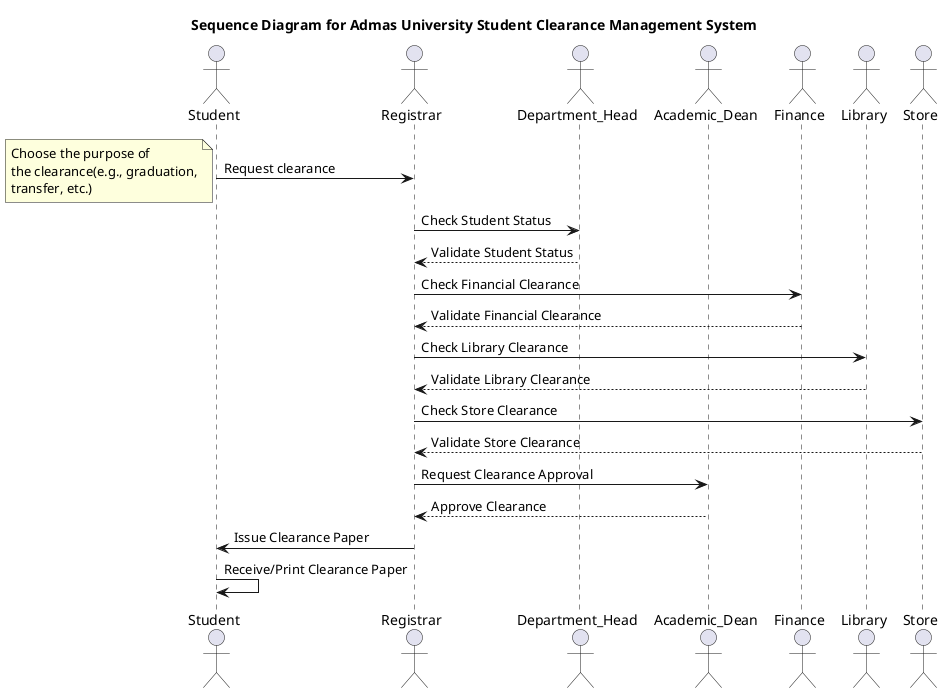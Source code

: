 @startuml seq_diagram

/'Title of the diagram'/
title Sequence Diagram for Admas University Student Clearance Management System

/'Participants Of the System'/
actor Student as Student
actor Registrar as Registrar
actor Department_Head as Department_Head
actor Academic_Dean as Academic_Dean
actor Finance as Finance
actor Library as Library
actor Store as Store

/'Sequence of events'/
Student -> Registrar: Request clearance
note left
Choose the purpose of 
the clearance(e.g., graduation,
transfer, etc.)
end note
Registrar -> Department_Head: Check Student Status
Department_Head --> Registrar: Validate Student Status 
Registrar -> Finance: Check Financial Clearance
Finance --> Registrar: Validate Financial Clearance
Registrar -> Library: Check Library Clearance
Library --> Registrar: Validate Library Clearance
Registrar -> Store: Check Store Clearance
Store --> Registrar: Validate Store Clearance
Registrar -> Academic_Dean: Request Clearance Approval
Academic_Dean --> Registrar: Approve Clearance
Registrar -> Student: Issue Clearance Paper
Student -> Student: Receive/Print Clearance Paper




@enduml